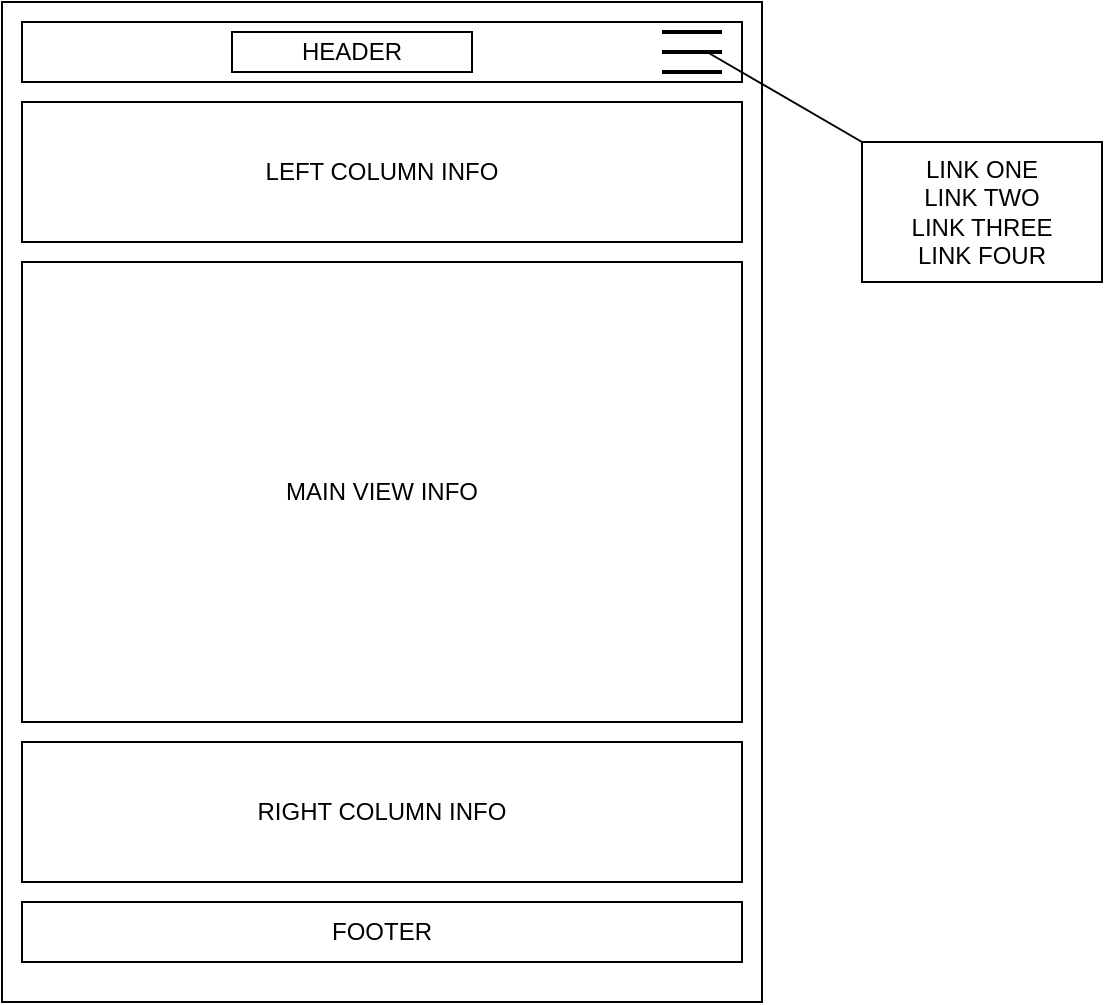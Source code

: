 <mxfile>
    <diagram id="rHbC_DlL13k5QsOF5Wav" name="Page-1">
        <mxGraphModel dx="1032" dy="498" grid="1" gridSize="10" guides="1" tooltips="1" connect="1" arrows="1" fold="1" page="1" pageScale="1" pageWidth="850" pageHeight="1100" math="0" shadow="0">
            <root>
                <mxCell id="0"/>
                <mxCell id="1" parent="0"/>
                <mxCell id="2" value="" style="rounded=0;whiteSpace=wrap;html=1;" vertex="1" parent="1">
                    <mxGeometry x="250" y="10" width="380" height="500" as="geometry"/>
                </mxCell>
                <mxCell id="3" value="" style="rounded=0;whiteSpace=wrap;html=1;" vertex="1" parent="1">
                    <mxGeometry x="260" y="20" width="360" height="30" as="geometry"/>
                </mxCell>
                <mxCell id="6" value="" style="line;strokeWidth=2;html=1;" vertex="1" parent="1">
                    <mxGeometry x="580" y="20" width="30" height="10" as="geometry"/>
                </mxCell>
                <mxCell id="7" value="" style="line;strokeWidth=2;html=1;" vertex="1" parent="1">
                    <mxGeometry x="580" y="30" width="30" height="10" as="geometry"/>
                </mxCell>
                <mxCell id="8" value="" style="line;strokeWidth=2;html=1;" vertex="1" parent="1">
                    <mxGeometry x="580" y="40" width="30" height="10" as="geometry"/>
                </mxCell>
                <mxCell id="9" value="HEADER" style="rounded=0;whiteSpace=wrap;html=1;" vertex="1" parent="1">
                    <mxGeometry x="365" y="25" width="120" height="20" as="geometry"/>
                </mxCell>
                <mxCell id="10" value="LEFT COLUMN INFO" style="rounded=0;whiteSpace=wrap;html=1;" vertex="1" parent="1">
                    <mxGeometry x="260" y="60" width="360" height="70" as="geometry"/>
                </mxCell>
                <mxCell id="11" value="MAIN VIEW INFO" style="rounded=0;whiteSpace=wrap;html=1;" vertex="1" parent="1">
                    <mxGeometry x="260" y="140" width="360" height="230" as="geometry"/>
                </mxCell>
                <mxCell id="12" value="RIGHT COLUMN INFO" style="rounded=0;whiteSpace=wrap;html=1;" vertex="1" parent="1">
                    <mxGeometry x="260" y="380" width="360" height="70" as="geometry"/>
                </mxCell>
                <mxCell id="13" value="FOOTER" style="rounded=0;whiteSpace=wrap;html=1;" vertex="1" parent="1">
                    <mxGeometry x="260" y="460" width="360" height="30" as="geometry"/>
                </mxCell>
                <mxCell id="14" value="LINK ONE&lt;br&gt;LINK TWO&lt;br&gt;LINK THREE&lt;br&gt;LINK FOUR&lt;br&gt;" style="rounded=0;whiteSpace=wrap;html=1;" vertex="1" parent="1">
                    <mxGeometry x="680" y="80" width="120" height="70" as="geometry"/>
                </mxCell>
                <mxCell id="15" value="" style="endArrow=none;html=1;entryX=0.75;entryY=0.5;entryDx=0;entryDy=0;entryPerimeter=0;" edge="1" parent="1" target="7">
                    <mxGeometry width="50" height="50" relative="1" as="geometry">
                        <mxPoint x="680" y="80" as="sourcePoint"/>
                        <mxPoint x="730" y="30" as="targetPoint"/>
                    </mxGeometry>
                </mxCell>
            </root>
        </mxGraphModel>
    </diagram>
</mxfile>